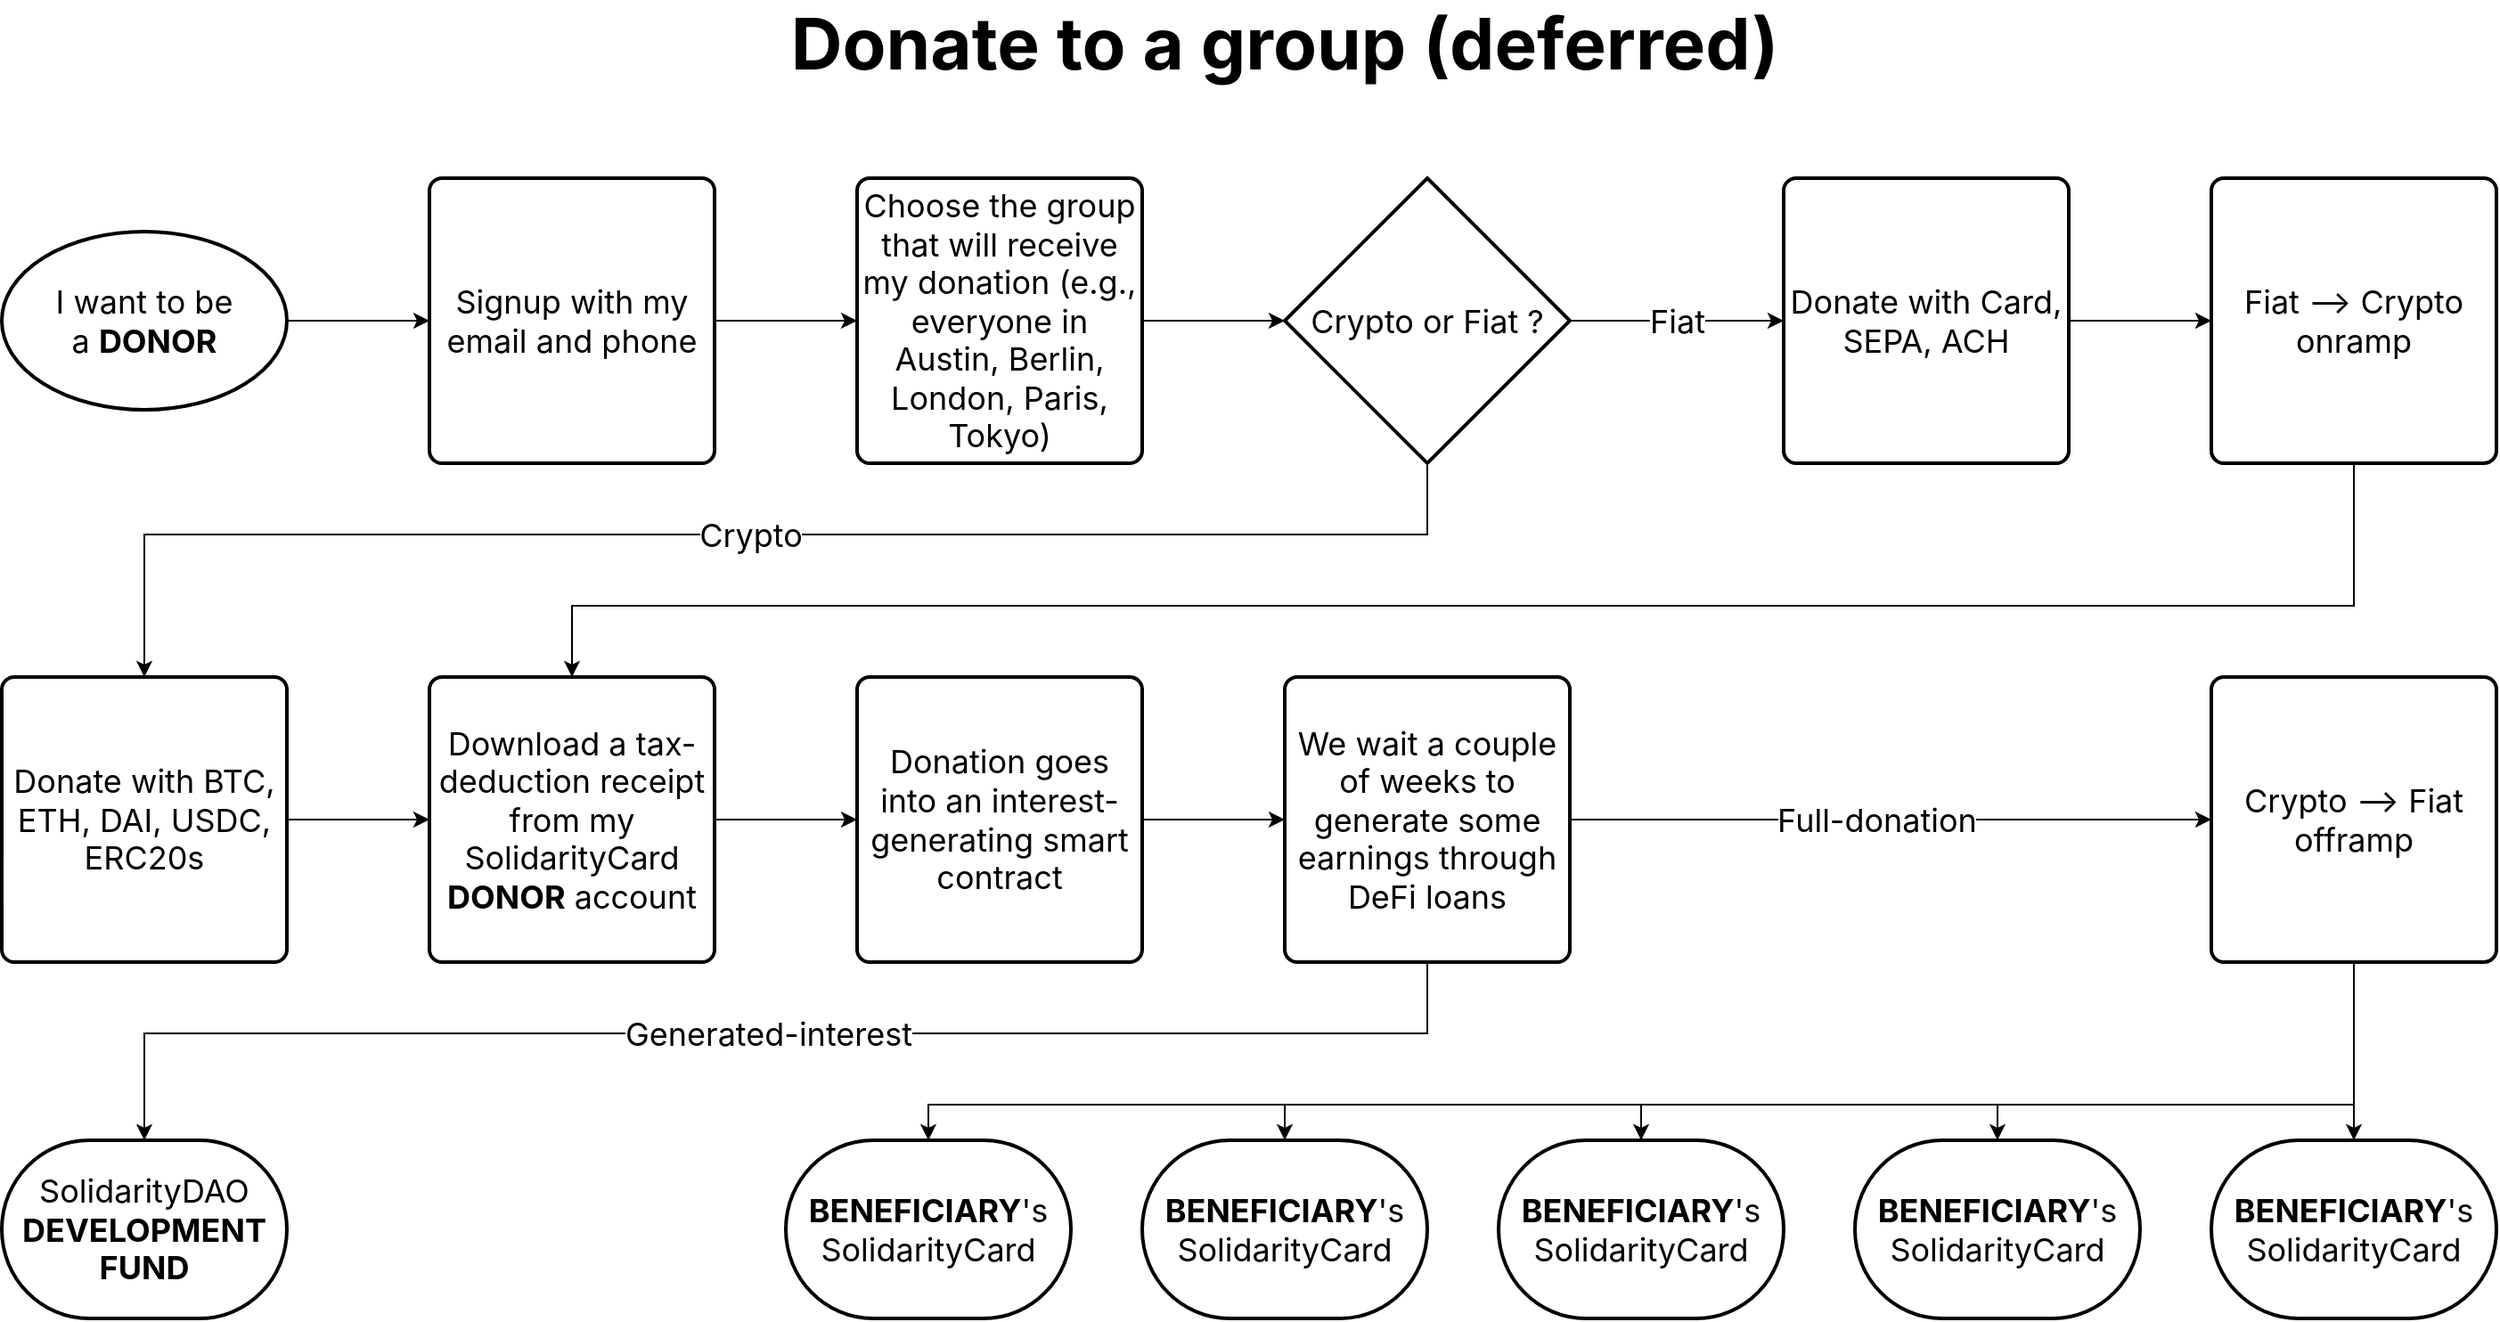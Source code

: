 <mxfile version="12.6.5" type="device"><diagram id="C5RBs43oDa-KdzZeNtuy" name="Page-1"><mxGraphModel dx="1455" dy="968" grid="1" gridSize="10" guides="1" tooltips="1" connect="1" arrows="1" fold="1" page="1" pageScale="1" pageWidth="1600" pageHeight="900" math="0" shadow="0"><root><mxCell id="WIyWlLk6GJQsqaUBKTNV-0"/><mxCell id="WIyWlLk6GJQsqaUBKTNV-1" parent="WIyWlLk6GJQsqaUBKTNV-0"/><mxCell id="jl-ctW1CZzwCZrpfKcMk-42" style="edgeStyle=orthogonalEdgeStyle;rounded=0;orthogonalLoop=1;jettySize=auto;html=1;exitX=1;exitY=0.5;exitDx=0;exitDy=0;exitPerimeter=0;entryX=0;entryY=0.5;entryDx=0;entryDy=0;fontSize=18;fontFamily=SF Pro Text;" parent="WIyWlLk6GJQsqaUBKTNV-1" source="jl-ctW1CZzwCZrpfKcMk-0" target="jl-ctW1CZzwCZrpfKcMk-8" edge="1"><mxGeometry relative="1" as="geometry"/></mxCell><mxCell id="jl-ctW1CZzwCZrpfKcMk-0" value="&lt;font style=&quot;font-size: 18px&quot;&gt;I want to be a&amp;nbsp;&lt;b style=&quot;font-size: 18px&quot;&gt;DONOR&lt;/b&gt;&lt;/font&gt;" style="strokeWidth=2;html=1;shape=mxgraph.flowchart.start_1;whiteSpace=wrap;fontSize=18;fontFamily=SF Pro Text;" parent="WIyWlLk6GJQsqaUBKTNV-1" vertex="1"><mxGeometry x="80" y="190" width="160" height="100" as="geometry"/></mxCell><mxCell id="jl-ctW1CZzwCZrpfKcMk-52" value="" style="edgeStyle=orthogonalEdgeStyle;rounded=0;orthogonalLoop=1;jettySize=auto;html=1;fontSize=18;fontFamily=SF Pro Text;" parent="WIyWlLk6GJQsqaUBKTNV-1" source="jl-ctW1CZzwCZrpfKcMk-8" target="jl-ctW1CZzwCZrpfKcMk-51" edge="1"><mxGeometry relative="1" as="geometry"/></mxCell><mxCell id="jl-ctW1CZzwCZrpfKcMk-8" value="Signup with my email and phone" style="rounded=1;whiteSpace=wrap;html=1;absoluteArcSize=1;arcSize=14;strokeWidth=2;shadow=0;fontFamily=SF Pro Text;fontSize=18;" parent="WIyWlLk6GJQsqaUBKTNV-1" vertex="1"><mxGeometry x="320" y="160" width="160" height="160" as="geometry"/></mxCell><mxCell id="jl-ctW1CZzwCZrpfKcMk-53" style="edgeStyle=orthogonalEdgeStyle;rounded=0;orthogonalLoop=1;jettySize=auto;html=1;exitX=1;exitY=0.5;exitDx=0;exitDy=0;entryX=0;entryY=0.5;entryDx=0;entryDy=0;entryPerimeter=0;fontSize=18;fontFamily=SF Pro Text;" parent="WIyWlLk6GJQsqaUBKTNV-1" source="jl-ctW1CZzwCZrpfKcMk-51" target="jl-ctW1CZzwCZrpfKcMk-12" edge="1"><mxGeometry relative="1" as="geometry"/></mxCell><mxCell id="jl-ctW1CZzwCZrpfKcMk-51" value="Choose the group that will receive my donation (e.g., everyone in Austin, Berlin, London, Paris, Tokyo)" style="rounded=1;whiteSpace=wrap;html=1;absoluteArcSize=1;arcSize=14;strokeWidth=2;shadow=0;fontFamily=SF Pro Text;fontSize=18;" parent="WIyWlLk6GJQsqaUBKTNV-1" vertex="1"><mxGeometry x="560" y="160" width="160" height="160" as="geometry"/></mxCell><mxCell id="jl-ctW1CZzwCZrpfKcMk-21" value="Fiat" style="edgeStyle=orthogonalEdgeStyle;rounded=0;orthogonalLoop=1;jettySize=auto;html=1;exitX=1;exitY=0.5;exitDx=0;exitDy=0;exitPerimeter=0;entryX=0;entryY=0.5;entryDx=0;entryDy=0;fontSize=18;fontFamily=SF Pro Text;" parent="WIyWlLk6GJQsqaUBKTNV-1" source="jl-ctW1CZzwCZrpfKcMk-12" target="jl-ctW1CZzwCZrpfKcMk-18" edge="1"><mxGeometry relative="1" as="geometry"/></mxCell><mxCell id="jl-ctW1CZzwCZrpfKcMk-54" value="Crypto" style="edgeStyle=orthogonalEdgeStyle;rounded=0;orthogonalLoop=1;jettySize=auto;html=1;exitX=0.5;exitY=1;exitDx=0;exitDy=0;exitPerimeter=0;entryX=0.5;entryY=0;entryDx=0;entryDy=0;fontSize=18;fontFamily=SF Pro Text;" parent="WIyWlLk6GJQsqaUBKTNV-1" source="jl-ctW1CZzwCZrpfKcMk-12" target="jl-ctW1CZzwCZrpfKcMk-22" edge="1"><mxGeometry relative="1" as="geometry"><Array as="points"><mxPoint x="880" y="360"/><mxPoint x="160" y="360"/></Array></mxGeometry></mxCell><mxCell id="jl-ctW1CZzwCZrpfKcMk-12" value="Crypto or Fiat ?" style="strokeWidth=2;html=1;shape=mxgraph.flowchart.decision;whiteSpace=wrap;fontSize=18;fontFamily=SF Pro Text;" parent="WIyWlLk6GJQsqaUBKTNV-1" vertex="1"><mxGeometry x="800" y="160" width="160" height="160" as="geometry"/></mxCell><mxCell id="jl-ctW1CZzwCZrpfKcMk-44" value="" style="edgeStyle=orthogonalEdgeStyle;rounded=0;orthogonalLoop=1;jettySize=auto;html=1;fontSize=18;fontFamily=SF Pro Text;" parent="WIyWlLk6GJQsqaUBKTNV-1" source="jl-ctW1CZzwCZrpfKcMk-18" target="jl-ctW1CZzwCZrpfKcMk-43" edge="1"><mxGeometry relative="1" as="geometry"/></mxCell><mxCell id="jl-ctW1CZzwCZrpfKcMk-18" value="Donate with Card, SEPA, ACH" style="rounded=1;whiteSpace=wrap;html=1;absoluteArcSize=1;arcSize=14;strokeWidth=2;shadow=0;fontFamily=SF Pro Text;fontSize=18;" parent="WIyWlLk6GJQsqaUBKTNV-1" vertex="1"><mxGeometry x="1080" y="160" width="160" height="160" as="geometry"/></mxCell><mxCell id="jl-ctW1CZzwCZrpfKcMk-93" style="edgeStyle=orthogonalEdgeStyle;rounded=0;orthogonalLoop=1;jettySize=auto;html=1;exitX=0.5;exitY=1;exitDx=0;exitDy=0;entryX=0.5;entryY=0;entryDx=0;entryDy=0;fontSize=18;fontFamily=SF Pro Text;" parent="WIyWlLk6GJQsqaUBKTNV-1" source="jl-ctW1CZzwCZrpfKcMk-43" target="jl-ctW1CZzwCZrpfKcMk-26" edge="1"><mxGeometry relative="1" as="geometry"><Array as="points"><mxPoint x="1400" y="400"/><mxPoint x="400" y="400"/></Array></mxGeometry></mxCell><mxCell id="jl-ctW1CZzwCZrpfKcMk-43" value="Fiat --&amp;gt; Crypto onramp" style="rounded=1;whiteSpace=wrap;html=1;absoluteArcSize=1;arcSize=14;strokeWidth=2;shadow=0;fontFamily=SF Pro Text;fontSize=18;" parent="WIyWlLk6GJQsqaUBKTNV-1" vertex="1"><mxGeometry x="1320" y="160" width="160" height="160" as="geometry"/></mxCell><mxCell id="jl-ctW1CZzwCZrpfKcMk-27" value="" style="edgeStyle=orthogonalEdgeStyle;rounded=0;orthogonalLoop=1;jettySize=auto;html=1;fontSize=18;fontFamily=SF Pro Text;" parent="WIyWlLk6GJQsqaUBKTNV-1" source="jl-ctW1CZzwCZrpfKcMk-22" target="jl-ctW1CZzwCZrpfKcMk-26" edge="1"><mxGeometry relative="1" as="geometry"/></mxCell><mxCell id="jl-ctW1CZzwCZrpfKcMk-22" value="Donate with BTC, ETH, DAI, USDC, ERC20s" style="rounded=1;whiteSpace=wrap;html=1;absoluteArcSize=1;arcSize=14;strokeWidth=2;shadow=0;fontFamily=SF Pro Text;fontSize=18;" parent="WIyWlLk6GJQsqaUBKTNV-1" vertex="1"><mxGeometry x="80" y="440" width="160" height="160" as="geometry"/></mxCell><mxCell id="jl-ctW1CZzwCZrpfKcMk-48" value="" style="edgeStyle=orthogonalEdgeStyle;rounded=0;orthogonalLoop=1;jettySize=auto;html=1;fontSize=18;fontFamily=SF Pro Text;" parent="WIyWlLk6GJQsqaUBKTNV-1" source="jl-ctW1CZzwCZrpfKcMk-26" target="jl-ctW1CZzwCZrpfKcMk-47" edge="1"><mxGeometry relative="1" as="geometry"/></mxCell><mxCell id="jl-ctW1CZzwCZrpfKcMk-26" value="Download a tax-deduction receipt from my SolidarityCard &lt;b&gt;DONOR&lt;/b&gt; account" style="rounded=1;whiteSpace=wrap;html=1;absoluteArcSize=1;arcSize=14;strokeWidth=2;shadow=0;fontFamily=SF Pro Text;fontSize=18;" parent="WIyWlLk6GJQsqaUBKTNV-1" vertex="1"><mxGeometry x="320" y="440" width="160" height="160" as="geometry"/></mxCell><mxCell id="jl-ctW1CZzwCZrpfKcMk-50" value="" style="edgeStyle=orthogonalEdgeStyle;rounded=0;orthogonalLoop=1;jettySize=auto;html=1;fontSize=18;fontFamily=SF Pro Text;" parent="WIyWlLk6GJQsqaUBKTNV-1" source="jl-ctW1CZzwCZrpfKcMk-47" target="jl-ctW1CZzwCZrpfKcMk-49" edge="1"><mxGeometry relative="1" as="geometry"/></mxCell><mxCell id="jl-ctW1CZzwCZrpfKcMk-47" value="Donation goes into an interest-generating smart contract" style="rounded=1;whiteSpace=wrap;html=1;absoluteArcSize=1;arcSize=14;strokeWidth=2;shadow=0;fontFamily=SF Pro Text;fontSize=18;" parent="WIyWlLk6GJQsqaUBKTNV-1" vertex="1"><mxGeometry x="560" y="440" width="160" height="160" as="geometry"/></mxCell><mxCell id="jl-ctW1CZzwCZrpfKcMk-56" value="" style="edgeStyle=orthogonalEdgeStyle;rounded=0;orthogonalLoop=1;jettySize=auto;html=1;fontSize=18;fontFamily=SF Pro Text;" parent="WIyWlLk6GJQsqaUBKTNV-1" source="jl-ctW1CZzwCZrpfKcMk-49" target="jl-ctW1CZzwCZrpfKcMk-55" edge="1"><mxGeometry relative="1" as="geometry"/></mxCell><mxCell id="jl-ctW1CZzwCZrpfKcMk-64" value="Full-donation" style="text;html=1;align=center;verticalAlign=middle;resizable=0;points=[];labelBackgroundColor=#ffffff;fontSize=18;fontFamily=SF Pro Text;" parent="jl-ctW1CZzwCZrpfKcMk-56" vertex="1" connectable="0"><mxGeometry x="-0.045" relative="1" as="geometry"><mxPoint as="offset"/></mxGeometry></mxCell><mxCell id="jl-ctW1CZzwCZrpfKcMk-62" value="Generated-interest" style="edgeStyle=orthogonalEdgeStyle;rounded=0;orthogonalLoop=1;jettySize=auto;html=1;exitX=0.5;exitY=1;exitDx=0;exitDy=0;entryX=0.5;entryY=0;entryDx=0;entryDy=0;entryPerimeter=0;fontSize=18;fontFamily=SF Pro Text;" parent="WIyWlLk6GJQsqaUBKTNV-1" source="jl-ctW1CZzwCZrpfKcMk-49" target="jl-ctW1CZzwCZrpfKcMk-61" edge="1"><mxGeometry relative="1" as="geometry"><Array as="points"><mxPoint x="880" y="640"/><mxPoint x="160" y="640"/></Array></mxGeometry></mxCell><mxCell id="jl-ctW1CZzwCZrpfKcMk-49" value="We wait a couple of weeks to generate some earnings through DeFi loans" style="rounded=1;whiteSpace=wrap;html=1;absoluteArcSize=1;arcSize=14;strokeWidth=2;shadow=0;fontFamily=SF Pro Text;fontSize=18;" parent="WIyWlLk6GJQsqaUBKTNV-1" vertex="1"><mxGeometry x="800" y="440" width="160" height="160" as="geometry"/></mxCell><mxCell id="jl-ctW1CZzwCZrpfKcMk-85" style="edgeStyle=orthogonalEdgeStyle;rounded=0;orthogonalLoop=1;jettySize=auto;html=1;exitX=0.5;exitY=1;exitDx=0;exitDy=0;entryX=0.5;entryY=0;entryDx=0;entryDy=0;entryPerimeter=0;fontSize=18;fontFamily=SF Pro Text;" parent="WIyWlLk6GJQsqaUBKTNV-1" source="jl-ctW1CZzwCZrpfKcMk-55" target="jl-ctW1CZzwCZrpfKcMk-69" edge="1"><mxGeometry relative="1" as="geometry"/></mxCell><mxCell id="jl-ctW1CZzwCZrpfKcMk-86" style="edgeStyle=orthogonalEdgeStyle;rounded=0;orthogonalLoop=1;jettySize=auto;html=1;exitX=0.5;exitY=1;exitDx=0;exitDy=0;entryX=0.5;entryY=0;entryDx=0;entryDy=0;entryPerimeter=0;fontSize=18;fontFamily=SF Pro Text;" parent="WIyWlLk6GJQsqaUBKTNV-1" source="jl-ctW1CZzwCZrpfKcMk-55" target="jl-ctW1CZzwCZrpfKcMk-68" edge="1"><mxGeometry relative="1" as="geometry"><Array as="points"><mxPoint x="1360" y="680"/><mxPoint x="1160" y="680"/></Array></mxGeometry></mxCell><mxCell id="jl-ctW1CZzwCZrpfKcMk-87" style="edgeStyle=orthogonalEdgeStyle;rounded=0;orthogonalLoop=1;jettySize=auto;html=1;exitX=0.5;exitY=1;exitDx=0;exitDy=0;entryX=0.5;entryY=0;entryDx=0;entryDy=0;entryPerimeter=0;fontSize=18;fontFamily=SF Pro Text;" parent="WIyWlLk6GJQsqaUBKTNV-1" source="jl-ctW1CZzwCZrpfKcMk-55" target="jl-ctW1CZzwCZrpfKcMk-67" edge="1"><mxGeometry relative="1" as="geometry"><Array as="points"><mxPoint x="1360" y="680"/><mxPoint x="960" y="680"/></Array></mxGeometry></mxCell><mxCell id="jl-ctW1CZzwCZrpfKcMk-88" style="edgeStyle=orthogonalEdgeStyle;rounded=0;orthogonalLoop=1;jettySize=auto;html=1;exitX=0.5;exitY=1;exitDx=0;exitDy=0;entryX=0.5;entryY=0;entryDx=0;entryDy=0;entryPerimeter=0;fontSize=18;fontFamily=SF Pro Text;" parent="WIyWlLk6GJQsqaUBKTNV-1" source="jl-ctW1CZzwCZrpfKcMk-55" target="jl-ctW1CZzwCZrpfKcMk-66" edge="1"><mxGeometry relative="1" as="geometry"><Array as="points"><mxPoint x="1360" y="680"/><mxPoint x="760" y="680"/></Array></mxGeometry></mxCell><mxCell id="jl-ctW1CZzwCZrpfKcMk-89" style="edgeStyle=orthogonalEdgeStyle;rounded=0;orthogonalLoop=1;jettySize=auto;html=1;exitX=0.5;exitY=1;exitDx=0;exitDy=0;entryX=0.5;entryY=0;entryDx=0;entryDy=0;entryPerimeter=0;fontSize=18;fontFamily=SF Pro Text;" parent="WIyWlLk6GJQsqaUBKTNV-1" source="jl-ctW1CZzwCZrpfKcMk-55" target="jl-ctW1CZzwCZrpfKcMk-36" edge="1"><mxGeometry relative="1" as="geometry"><Array as="points"><mxPoint x="1360" y="680"/><mxPoint x="560" y="680"/></Array></mxGeometry></mxCell><mxCell id="jl-ctW1CZzwCZrpfKcMk-55" value="Crypto --&amp;gt; Fiat offramp" style="rounded=1;whiteSpace=wrap;html=1;absoluteArcSize=1;arcSize=14;strokeWidth=2;shadow=0;fontFamily=SF Pro Text;fontSize=18;" parent="WIyWlLk6GJQsqaUBKTNV-1" vertex="1"><mxGeometry x="1320" y="440" width="160" height="160" as="geometry"/></mxCell><mxCell id="jl-ctW1CZzwCZrpfKcMk-36" value="&lt;b&gt;BENEFICIARY&lt;/b&gt;'s SolidarityCard" style="strokeWidth=2;html=1;shape=mxgraph.flowchart.terminator;whiteSpace=wrap;fontSize=18;fontFamily=SF Pro Text;" parent="WIyWlLk6GJQsqaUBKTNV-1" vertex="1"><mxGeometry x="520" y="700" width="160" height="100" as="geometry"/></mxCell><mxCell id="jl-ctW1CZzwCZrpfKcMk-61" value="SolidarityDAO &lt;b&gt;DEVELOPMENT FUND&lt;/b&gt;" style="strokeWidth=2;html=1;shape=mxgraph.flowchart.terminator;whiteSpace=wrap;fontSize=18;fontFamily=SF Pro Text;" parent="WIyWlLk6GJQsqaUBKTNV-1" vertex="1"><mxGeometry x="80" y="700" width="160" height="100" as="geometry"/></mxCell><mxCell id="jl-ctW1CZzwCZrpfKcMk-66" value="&lt;b&gt;BENEFICIARY&lt;/b&gt;'s SolidarityCard" style="strokeWidth=2;html=1;shape=mxgraph.flowchart.terminator;whiteSpace=wrap;fontSize=18;fontFamily=SF Pro Text;" parent="WIyWlLk6GJQsqaUBKTNV-1" vertex="1"><mxGeometry x="720" y="700" width="160" height="100" as="geometry"/></mxCell><mxCell id="jl-ctW1CZzwCZrpfKcMk-67" value="&lt;b&gt;BENEFICIARY&lt;/b&gt;'s SolidarityCard" style="strokeWidth=2;html=1;shape=mxgraph.flowchart.terminator;whiteSpace=wrap;fontSize=18;fontFamily=SF Pro Text;" parent="WIyWlLk6GJQsqaUBKTNV-1" vertex="1"><mxGeometry x="920" y="700" width="160" height="100" as="geometry"/></mxCell><mxCell id="jl-ctW1CZzwCZrpfKcMk-68" value="&lt;b&gt;BENEFICIARY&lt;/b&gt;'s SolidarityCard" style="strokeWidth=2;html=1;shape=mxgraph.flowchart.terminator;whiteSpace=wrap;fontSize=18;fontFamily=SF Pro Text;" parent="WIyWlLk6GJQsqaUBKTNV-1" vertex="1"><mxGeometry x="1120" y="700" width="160" height="100" as="geometry"/></mxCell><mxCell id="jl-ctW1CZzwCZrpfKcMk-69" value="&lt;b&gt;BENEFICIARY&lt;/b&gt;'s SolidarityCard" style="strokeWidth=2;html=1;shape=mxgraph.flowchart.terminator;whiteSpace=wrap;fontSize=18;fontFamily=SF Pro Text;" parent="WIyWlLk6GJQsqaUBKTNV-1" vertex="1"><mxGeometry x="1320" y="700" width="160" height="100" as="geometry"/></mxCell><mxCell id="XLB568OJuryrPQ0NBy3n-0" value="Donate to a group (deferred)" style="text;html=1;strokeColor=none;fillColor=none;align=center;verticalAlign=middle;whiteSpace=wrap;rounded=0;fontFamily=SF Pro Text;fontSize=40;fontStyle=1" parent="WIyWlLk6GJQsqaUBKTNV-1" vertex="1"><mxGeometry x="520" y="60" width="560" height="48" as="geometry"/></mxCell></root></mxGraphModel></diagram></mxfile>